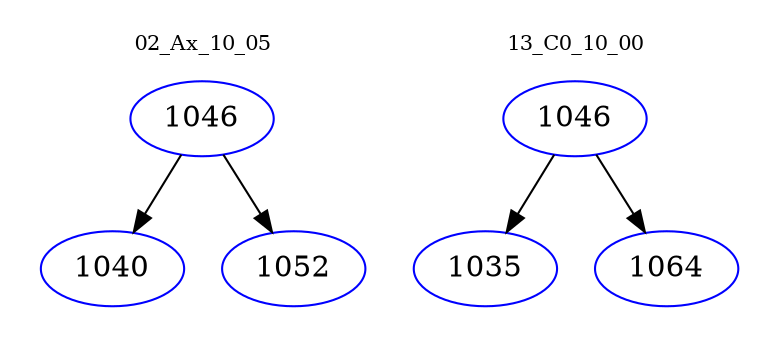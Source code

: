 digraph{
subgraph cluster_0 {
color = white
label = "02_Ax_10_05";
fontsize=10;
T0_1046 [label="1046", color="blue"]
T0_1046 -> T0_1040 [color="black"]
T0_1040 [label="1040", color="blue"]
T0_1046 -> T0_1052 [color="black"]
T0_1052 [label="1052", color="blue"]
}
subgraph cluster_1 {
color = white
label = "13_C0_10_00";
fontsize=10;
T1_1046 [label="1046", color="blue"]
T1_1046 -> T1_1035 [color="black"]
T1_1035 [label="1035", color="blue"]
T1_1046 -> T1_1064 [color="black"]
T1_1064 [label="1064", color="blue"]
}
}
